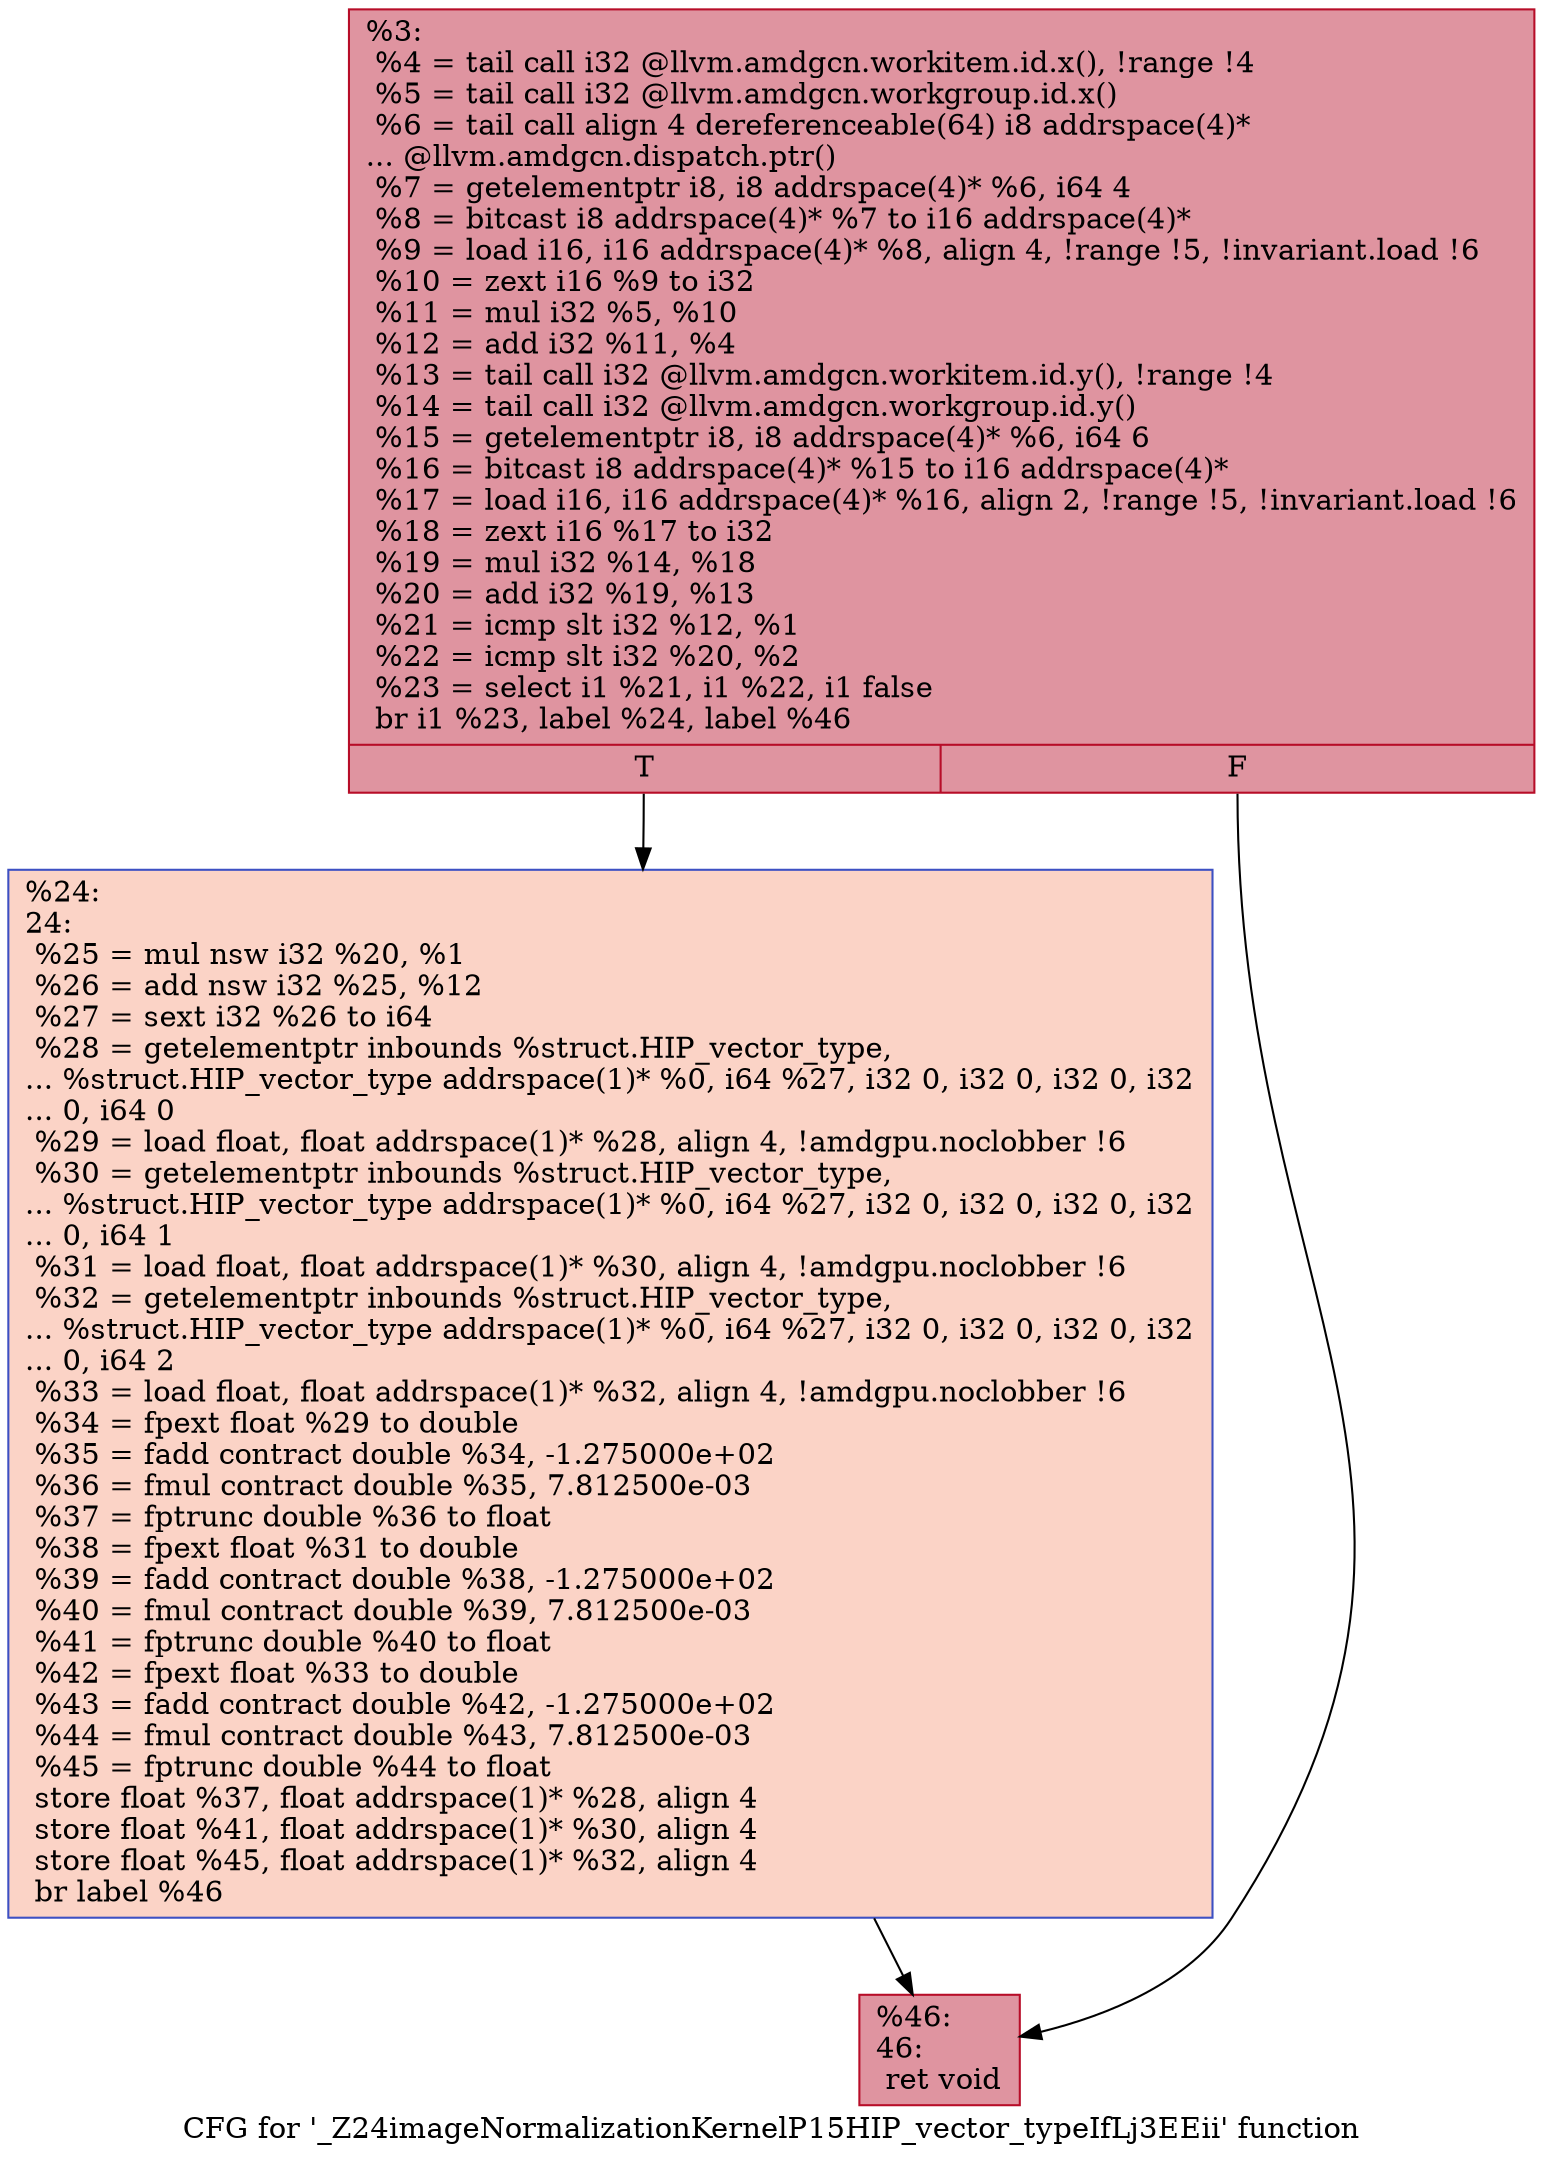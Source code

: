 digraph "CFG for '_Z24imageNormalizationKernelP15HIP_vector_typeIfLj3EEii' function" {
	label="CFG for '_Z24imageNormalizationKernelP15HIP_vector_typeIfLj3EEii' function";

	Node0x478c110 [shape=record,color="#b70d28ff", style=filled, fillcolor="#b70d2870",label="{%3:\l  %4 = tail call i32 @llvm.amdgcn.workitem.id.x(), !range !4\l  %5 = tail call i32 @llvm.amdgcn.workgroup.id.x()\l  %6 = tail call align 4 dereferenceable(64) i8 addrspace(4)*\l... @llvm.amdgcn.dispatch.ptr()\l  %7 = getelementptr i8, i8 addrspace(4)* %6, i64 4\l  %8 = bitcast i8 addrspace(4)* %7 to i16 addrspace(4)*\l  %9 = load i16, i16 addrspace(4)* %8, align 4, !range !5, !invariant.load !6\l  %10 = zext i16 %9 to i32\l  %11 = mul i32 %5, %10\l  %12 = add i32 %11, %4\l  %13 = tail call i32 @llvm.amdgcn.workitem.id.y(), !range !4\l  %14 = tail call i32 @llvm.amdgcn.workgroup.id.y()\l  %15 = getelementptr i8, i8 addrspace(4)* %6, i64 6\l  %16 = bitcast i8 addrspace(4)* %15 to i16 addrspace(4)*\l  %17 = load i16, i16 addrspace(4)* %16, align 2, !range !5, !invariant.load !6\l  %18 = zext i16 %17 to i32\l  %19 = mul i32 %14, %18\l  %20 = add i32 %19, %13\l  %21 = icmp slt i32 %12, %1\l  %22 = icmp slt i32 %20, %2\l  %23 = select i1 %21, i1 %22, i1 false\l  br i1 %23, label %24, label %46\l|{<s0>T|<s1>F}}"];
	Node0x478c110:s0 -> Node0x478fb20;
	Node0x478c110:s1 -> Node0x478fbb0;
	Node0x478fb20 [shape=record,color="#3d50c3ff", style=filled, fillcolor="#f59c7d70",label="{%24:\l24:                                               \l  %25 = mul nsw i32 %20, %1\l  %26 = add nsw i32 %25, %12\l  %27 = sext i32 %26 to i64\l  %28 = getelementptr inbounds %struct.HIP_vector_type,\l... %struct.HIP_vector_type addrspace(1)* %0, i64 %27, i32 0, i32 0, i32 0, i32\l... 0, i64 0\l  %29 = load float, float addrspace(1)* %28, align 4, !amdgpu.noclobber !6\l  %30 = getelementptr inbounds %struct.HIP_vector_type,\l... %struct.HIP_vector_type addrspace(1)* %0, i64 %27, i32 0, i32 0, i32 0, i32\l... 0, i64 1\l  %31 = load float, float addrspace(1)* %30, align 4, !amdgpu.noclobber !6\l  %32 = getelementptr inbounds %struct.HIP_vector_type,\l... %struct.HIP_vector_type addrspace(1)* %0, i64 %27, i32 0, i32 0, i32 0, i32\l... 0, i64 2\l  %33 = load float, float addrspace(1)* %32, align 4, !amdgpu.noclobber !6\l  %34 = fpext float %29 to double\l  %35 = fadd contract double %34, -1.275000e+02\l  %36 = fmul contract double %35, 7.812500e-03\l  %37 = fptrunc double %36 to float\l  %38 = fpext float %31 to double\l  %39 = fadd contract double %38, -1.275000e+02\l  %40 = fmul contract double %39, 7.812500e-03\l  %41 = fptrunc double %40 to float\l  %42 = fpext float %33 to double\l  %43 = fadd contract double %42, -1.275000e+02\l  %44 = fmul contract double %43, 7.812500e-03\l  %45 = fptrunc double %44 to float\l  store float %37, float addrspace(1)* %28, align 4\l  store float %41, float addrspace(1)* %30, align 4\l  store float %45, float addrspace(1)* %32, align 4\l  br label %46\l}"];
	Node0x478fb20 -> Node0x478fbb0;
	Node0x478fbb0 [shape=record,color="#b70d28ff", style=filled, fillcolor="#b70d2870",label="{%46:\l46:                                               \l  ret void\l}"];
}
